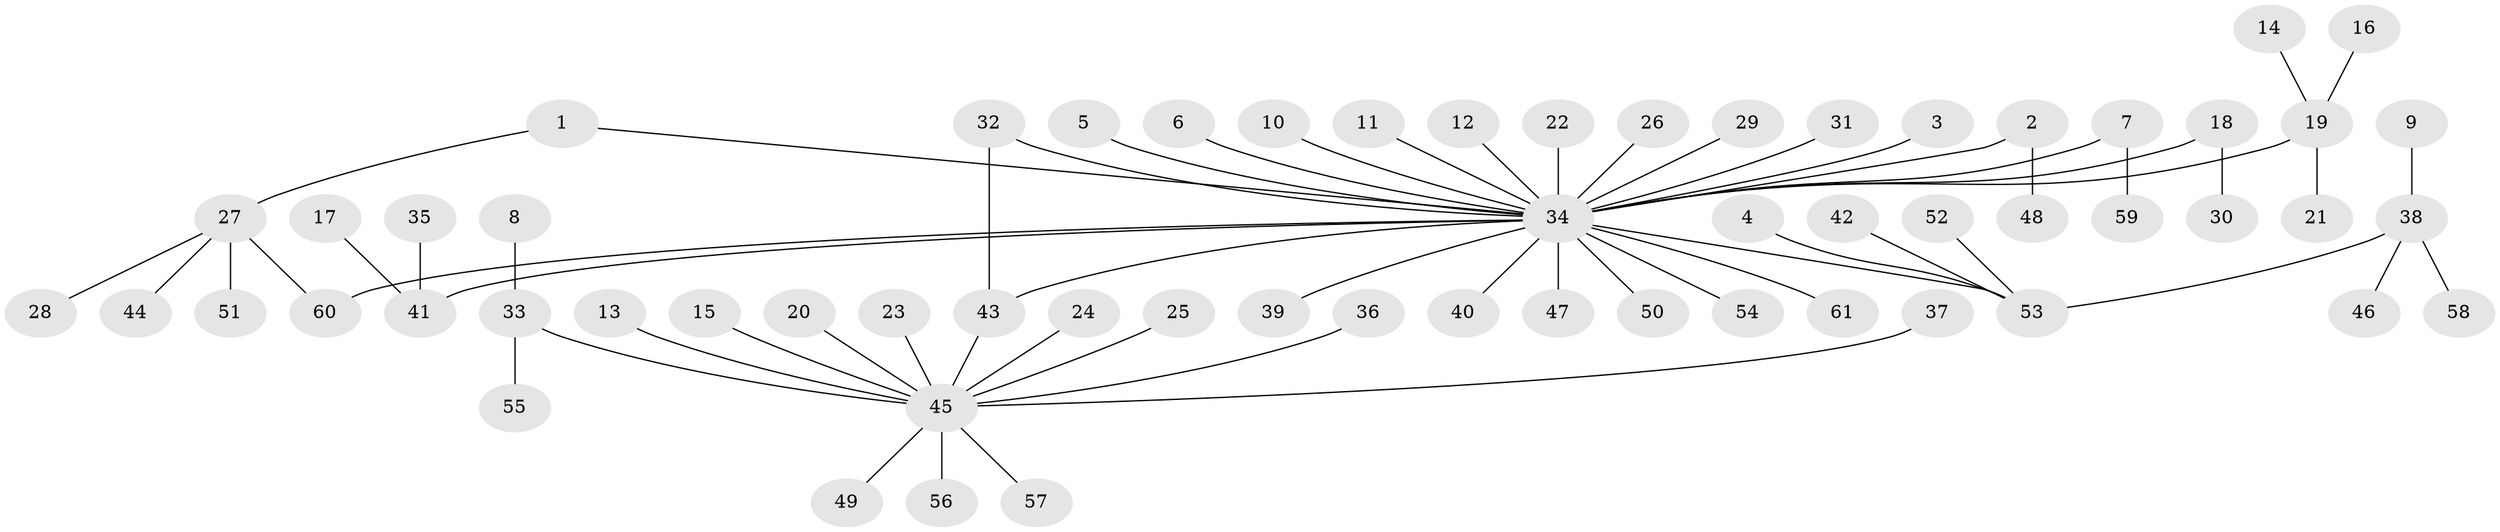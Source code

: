 // original degree distribution, {8: 0.00819672131147541, 5: 0.040983606557377046, 21: 0.00819672131147541, 7: 0.00819672131147541, 6: 0.00819672131147541, 3: 0.08196721311475409, 2: 0.1721311475409836, 1: 0.6311475409836066, 16: 0.00819672131147541, 4: 0.03278688524590164}
// Generated by graph-tools (version 1.1) at 2025/49/03/09/25 03:49:53]
// undirected, 61 vertices, 62 edges
graph export_dot {
graph [start="1"]
  node [color=gray90,style=filled];
  1;
  2;
  3;
  4;
  5;
  6;
  7;
  8;
  9;
  10;
  11;
  12;
  13;
  14;
  15;
  16;
  17;
  18;
  19;
  20;
  21;
  22;
  23;
  24;
  25;
  26;
  27;
  28;
  29;
  30;
  31;
  32;
  33;
  34;
  35;
  36;
  37;
  38;
  39;
  40;
  41;
  42;
  43;
  44;
  45;
  46;
  47;
  48;
  49;
  50;
  51;
  52;
  53;
  54;
  55;
  56;
  57;
  58;
  59;
  60;
  61;
  1 -- 27 [weight=1.0];
  1 -- 34 [weight=1.0];
  2 -- 34 [weight=1.0];
  2 -- 48 [weight=1.0];
  3 -- 34 [weight=1.0];
  4 -- 53 [weight=1.0];
  5 -- 34 [weight=1.0];
  6 -- 34 [weight=1.0];
  7 -- 34 [weight=1.0];
  7 -- 59 [weight=1.0];
  8 -- 33 [weight=1.0];
  9 -- 38 [weight=1.0];
  10 -- 34 [weight=1.0];
  11 -- 34 [weight=1.0];
  12 -- 34 [weight=1.0];
  13 -- 45 [weight=1.0];
  14 -- 19 [weight=1.0];
  15 -- 45 [weight=1.0];
  16 -- 19 [weight=1.0];
  17 -- 41 [weight=1.0];
  18 -- 30 [weight=1.0];
  18 -- 34 [weight=1.0];
  19 -- 21 [weight=1.0];
  19 -- 34 [weight=1.0];
  20 -- 45 [weight=1.0];
  22 -- 34 [weight=1.0];
  23 -- 45 [weight=1.0];
  24 -- 45 [weight=1.0];
  25 -- 45 [weight=1.0];
  26 -- 34 [weight=1.0];
  27 -- 28 [weight=1.0];
  27 -- 44 [weight=1.0];
  27 -- 51 [weight=1.0];
  27 -- 60 [weight=1.0];
  29 -- 34 [weight=1.0];
  31 -- 34 [weight=1.0];
  32 -- 34 [weight=1.0];
  32 -- 43 [weight=2.0];
  33 -- 45 [weight=1.0];
  33 -- 55 [weight=1.0];
  34 -- 39 [weight=1.0];
  34 -- 40 [weight=1.0];
  34 -- 41 [weight=1.0];
  34 -- 43 [weight=1.0];
  34 -- 47 [weight=1.0];
  34 -- 50 [weight=1.0];
  34 -- 53 [weight=1.0];
  34 -- 54 [weight=1.0];
  34 -- 60 [weight=1.0];
  34 -- 61 [weight=1.0];
  35 -- 41 [weight=1.0];
  36 -- 45 [weight=1.0];
  37 -- 45 [weight=1.0];
  38 -- 46 [weight=1.0];
  38 -- 53 [weight=1.0];
  38 -- 58 [weight=1.0];
  42 -- 53 [weight=1.0];
  43 -- 45 [weight=1.0];
  45 -- 49 [weight=1.0];
  45 -- 56 [weight=1.0];
  45 -- 57 [weight=1.0];
  52 -- 53 [weight=1.0];
}
